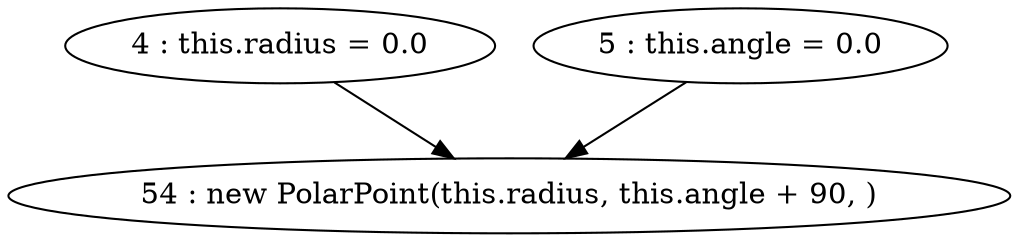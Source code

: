 digraph G {
"4 : this.radius = 0.0"
"4 : this.radius = 0.0" -> "54 : new PolarPoint(this.radius, this.angle + 90, )"
"5 : this.angle = 0.0"
"5 : this.angle = 0.0" -> "54 : new PolarPoint(this.radius, this.angle + 90, )"
"54 : new PolarPoint(this.radius, this.angle + 90, )"
}